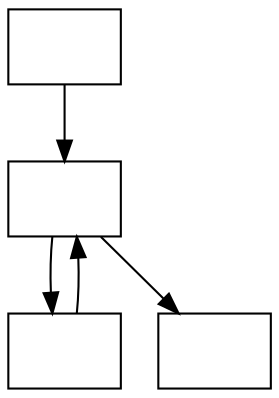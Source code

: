 digraph unnamed {

	Node0x56517696a5d0 [shape=record,label="{}"];
	Node0x56517696a5d0 -> Node0x56517696a660;
	Node0x56517696a660 [shape=record,label="{}"];
	Node0x56517696a660 -> Node0x56517696a830;
	Node0x56517696a660 -> Node0x56517696b0a0;
	Node0x56517696a830 [shape=record,label="{}"];
	Node0x56517696a830 -> Node0x56517696a660;
	Node0x56517696b0a0 [shape=record,label="{}"];
}
